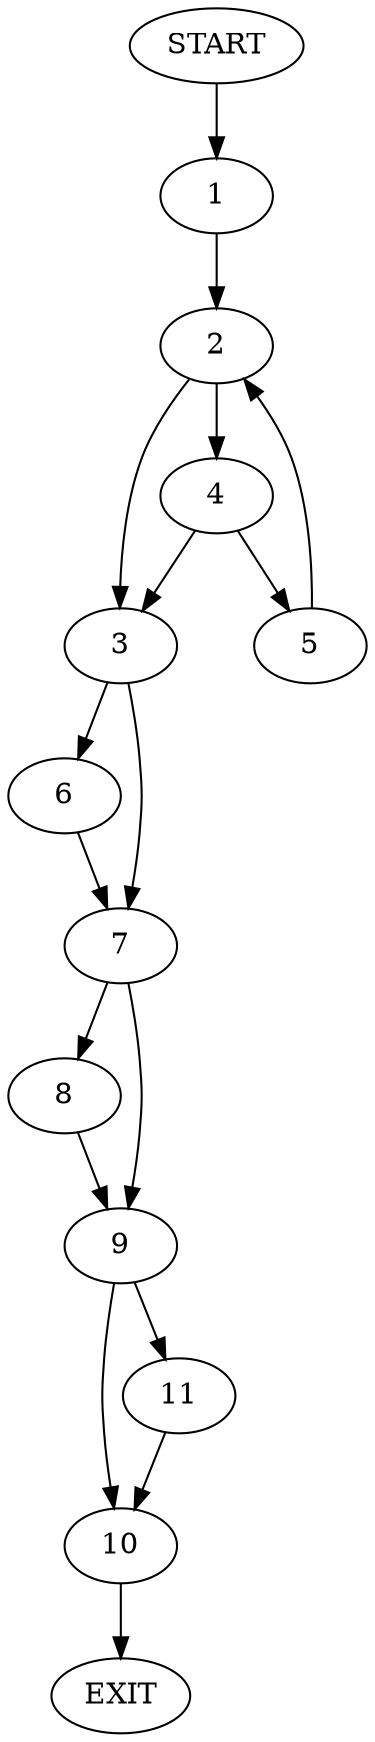digraph {
0 [label="START"]
12 [label="EXIT"]
0 -> 1
1 -> 2
2 -> 3
2 -> 4
4 -> 5
4 -> 3
3 -> 6
3 -> 7
5 -> 2
6 -> 7
7 -> 8
7 -> 9
9 -> 10
9 -> 11
8 -> 9
11 -> 10
10 -> 12
}
